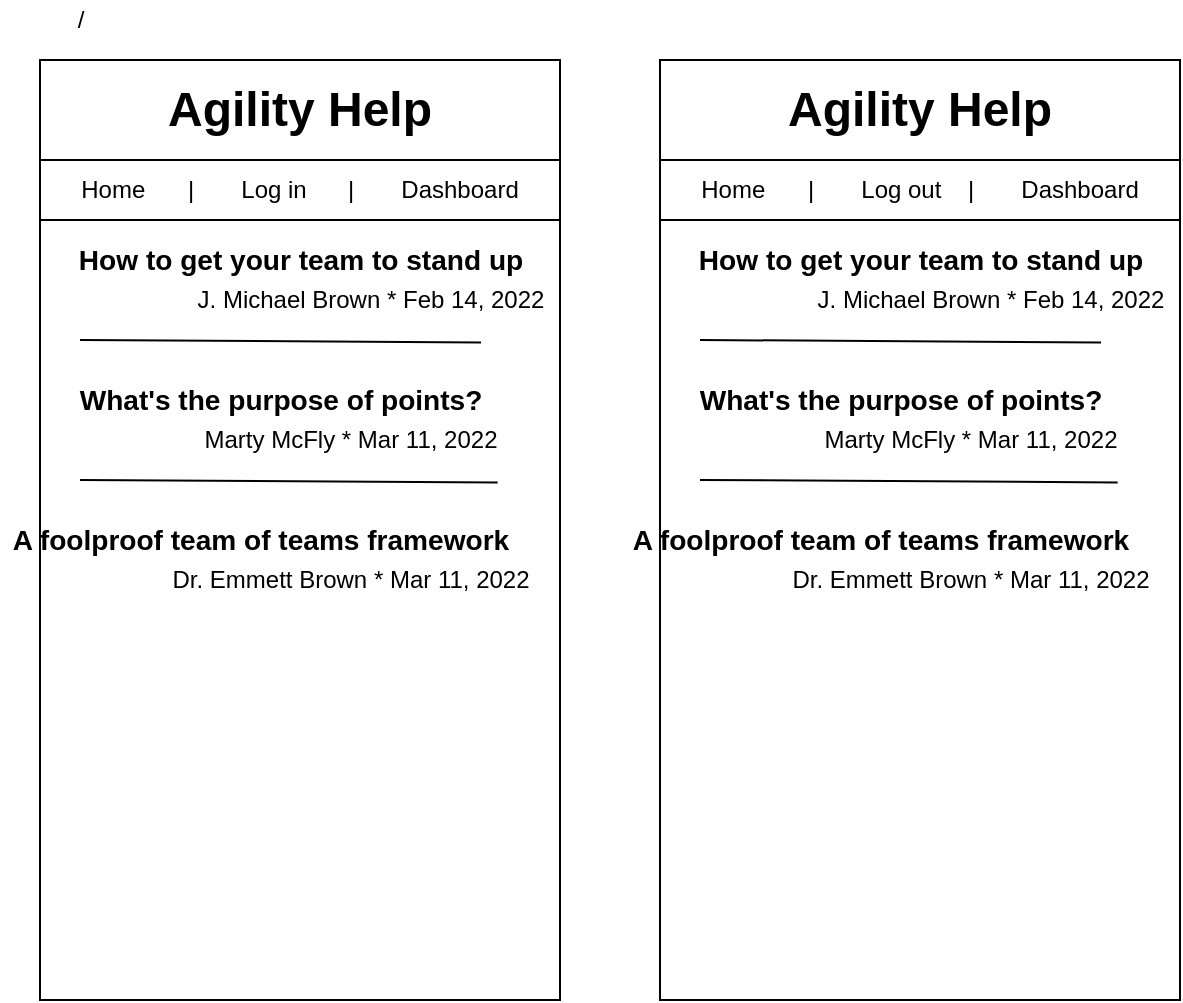 <mxfile>
    <diagram id="X4t8laDDgqchACKT4Ocz" name="Page-1">
        <mxGraphModel dx="814" dy="613" grid="1" gridSize="10" guides="1" tooltips="1" connect="1" arrows="1" fold="1" page="1" pageScale="1" pageWidth="850" pageHeight="1100" math="0" shadow="0">
            <root>
                <mxCell id="0"/>
                <mxCell id="1" parent="0"/>
                <mxCell id="18" value="" style="rounded=0;whiteSpace=wrap;html=1;" parent="1" vertex="1">
                    <mxGeometry x="150" y="80" width="260" height="470" as="geometry"/>
                </mxCell>
                <mxCell id="19" value="&lt;h1&gt;Agility Help&lt;/h1&gt;" style="rounded=0;whiteSpace=wrap;html=1;" parent="1" vertex="1">
                    <mxGeometry x="150" y="80" width="260" height="50" as="geometry"/>
                </mxCell>
                <mxCell id="20" value="&lt;h3&gt;How to get your team to stand up&lt;/h3&gt;" style="text;html=1;resizable=0;autosize=1;align=center;verticalAlign=middle;points=[];fillColor=none;strokeColor=none;rounded=0;" parent="1" vertex="1">
                    <mxGeometry x="160" y="155" width="240" height="50" as="geometry"/>
                </mxCell>
                <mxCell id="21" value="J. Michael Brown * Feb 14, 2022" style="text;html=1;resizable=0;autosize=1;align=center;verticalAlign=middle;points=[];fillColor=none;strokeColor=none;rounded=0;" parent="1" vertex="1">
                    <mxGeometry x="220" y="190" width="190" height="20" as="geometry"/>
                </mxCell>
                <mxCell id="22" value="&lt;h3&gt;What's the purpose of points?&lt;/h3&gt;" style="text;html=1;resizable=0;autosize=1;align=center;verticalAlign=middle;points=[];fillColor=none;strokeColor=none;rounded=0;" parent="1" vertex="1">
                    <mxGeometry x="160" y="225" width="220" height="50" as="geometry"/>
                </mxCell>
                <mxCell id="23" value="Marty McFly * Mar 11, 2022" style="text;html=1;resizable=0;autosize=1;align=center;verticalAlign=middle;points=[];fillColor=none;strokeColor=none;rounded=0;" parent="1" vertex="1">
                    <mxGeometry x="225" y="260" width="160" height="20" as="geometry"/>
                </mxCell>
                <mxCell id="24" value="" style="endArrow=none;html=1;entryX=0.957;entryY=-0.076;entryDx=0;entryDy=0;entryPerimeter=0;" parent="1" target="22" edge="1">
                    <mxGeometry width="50" height="50" relative="1" as="geometry">
                        <mxPoint x="170" y="220" as="sourcePoint"/>
                        <mxPoint x="310" y="220" as="targetPoint"/>
                    </mxGeometry>
                </mxCell>
                <mxCell id="25" value="&lt;h3&gt;A foolproof team of teams framework&lt;/h3&gt;" style="text;html=1;resizable=0;autosize=1;align=center;verticalAlign=middle;points=[];fillColor=none;strokeColor=none;rounded=0;" parent="1" vertex="1">
                    <mxGeometry x="130" y="295" width="260" height="50" as="geometry"/>
                </mxCell>
                <mxCell id="26" value="Dr. Emmett Brown * Mar 11, 2022" style="text;html=1;resizable=0;autosize=1;align=center;verticalAlign=middle;points=[];fillColor=none;strokeColor=none;rounded=0;" parent="1" vertex="1">
                    <mxGeometry x="210" y="330" width="190" height="20" as="geometry"/>
                </mxCell>
                <mxCell id="27" value="" style="endArrow=none;html=1;entryX=0.957;entryY=-0.076;entryDx=0;entryDy=0;entryPerimeter=0;" parent="1" target="25" edge="1">
                    <mxGeometry width="50" height="50" relative="1" as="geometry">
                        <mxPoint x="170" y="290" as="sourcePoint"/>
                        <mxPoint x="310" y="290" as="targetPoint"/>
                    </mxGeometry>
                </mxCell>
                <mxCell id="31" value="&lt;p&gt;Home&lt;span style=&quot;white-space: pre&quot;&gt;&#9;&lt;/span&gt;|&lt;span style=&quot;white-space: pre&quot;&gt;&#9;&lt;/span&gt;Log in&lt;span style=&quot;white-space: pre&quot;&gt;&#9;&lt;/span&gt;|&lt;span style=&quot;white-space: pre&quot;&gt;&#9;&lt;/span&gt;Dashboard&lt;/p&gt;" style="rounded=0;whiteSpace=wrap;html=1;" parent="1" vertex="1">
                    <mxGeometry x="150" y="130" width="260" height="30" as="geometry"/>
                </mxCell>
                <mxCell id="32" value="" style="rounded=0;whiteSpace=wrap;html=1;" parent="1" vertex="1">
                    <mxGeometry x="460" y="80" width="260" height="470" as="geometry"/>
                </mxCell>
                <mxCell id="33" value="&lt;h1&gt;Agility Help&lt;/h1&gt;" style="rounded=0;whiteSpace=wrap;html=1;" parent="1" vertex="1">
                    <mxGeometry x="460" y="80" width="260" height="50" as="geometry"/>
                </mxCell>
                <mxCell id="34" value="&lt;h3&gt;How to get your team to stand up&lt;/h3&gt;" style="text;html=1;resizable=0;autosize=1;align=center;verticalAlign=middle;points=[];fillColor=none;strokeColor=none;rounded=0;" parent="1" vertex="1">
                    <mxGeometry x="470" y="155" width="240" height="50" as="geometry"/>
                </mxCell>
                <mxCell id="35" value="J. Michael Brown * Feb 14, 2022" style="text;html=1;resizable=0;autosize=1;align=center;verticalAlign=middle;points=[];fillColor=none;strokeColor=none;rounded=0;" parent="1" vertex="1">
                    <mxGeometry x="530" y="190" width="190" height="20" as="geometry"/>
                </mxCell>
                <mxCell id="36" value="&lt;h3&gt;What's the purpose of points?&lt;/h3&gt;" style="text;html=1;resizable=0;autosize=1;align=center;verticalAlign=middle;points=[];fillColor=none;strokeColor=none;rounded=0;" parent="1" vertex="1">
                    <mxGeometry x="470" y="225" width="220" height="50" as="geometry"/>
                </mxCell>
                <mxCell id="37" value="Marty McFly * Mar 11, 2022" style="text;html=1;resizable=0;autosize=1;align=center;verticalAlign=middle;points=[];fillColor=none;strokeColor=none;rounded=0;" parent="1" vertex="1">
                    <mxGeometry x="535" y="260" width="160" height="20" as="geometry"/>
                </mxCell>
                <mxCell id="38" value="" style="endArrow=none;html=1;entryX=0.957;entryY=-0.076;entryDx=0;entryDy=0;entryPerimeter=0;" parent="1" target="36" edge="1">
                    <mxGeometry width="50" height="50" relative="1" as="geometry">
                        <mxPoint x="480" y="220" as="sourcePoint"/>
                        <mxPoint x="620" y="220" as="targetPoint"/>
                    </mxGeometry>
                </mxCell>
                <mxCell id="39" value="&lt;h3&gt;A foolproof team of teams framework&lt;/h3&gt;" style="text;html=1;resizable=0;autosize=1;align=center;verticalAlign=middle;points=[];fillColor=none;strokeColor=none;rounded=0;" parent="1" vertex="1">
                    <mxGeometry x="440" y="295" width="260" height="50" as="geometry"/>
                </mxCell>
                <mxCell id="40" value="Dr. Emmett Brown * Mar 11, 2022" style="text;html=1;resizable=0;autosize=1;align=center;verticalAlign=middle;points=[];fillColor=none;strokeColor=none;rounded=0;" parent="1" vertex="1">
                    <mxGeometry x="520" y="330" width="190" height="20" as="geometry"/>
                </mxCell>
                <mxCell id="41" value="" style="endArrow=none;html=1;entryX=0.957;entryY=-0.076;entryDx=0;entryDy=0;entryPerimeter=0;" parent="1" target="39" edge="1">
                    <mxGeometry width="50" height="50" relative="1" as="geometry">
                        <mxPoint x="480" y="290" as="sourcePoint"/>
                        <mxPoint x="620" y="290" as="targetPoint"/>
                    </mxGeometry>
                </mxCell>
                <mxCell id="45" value="&lt;p&gt;Home&lt;span style=&quot;white-space: pre&quot;&gt;&#9;&lt;/span&gt;|&lt;span style=&quot;white-space: pre&quot;&gt;&#9;&lt;/span&gt;Log out&lt;span style=&quot;white-space: pre&quot;&gt;&#9;&lt;/span&gt;|&lt;span style=&quot;white-space: pre&quot;&gt;&#9;&lt;/span&gt;Dashboard&lt;/p&gt;" style="rounded=0;whiteSpace=wrap;html=1;" parent="1" vertex="1">
                    <mxGeometry x="460" y="130" width="260" height="30" as="geometry"/>
                </mxCell>
                <mxCell id="46" value="/" style="text;html=1;resizable=0;autosize=1;align=center;verticalAlign=middle;points=[];fillColor=none;strokeColor=none;rounded=0;" vertex="1" parent="1">
                    <mxGeometry x="160" y="50" width="20" height="20" as="geometry"/>
                </mxCell>
            </root>
        </mxGraphModel>
    </diagram>
</mxfile>